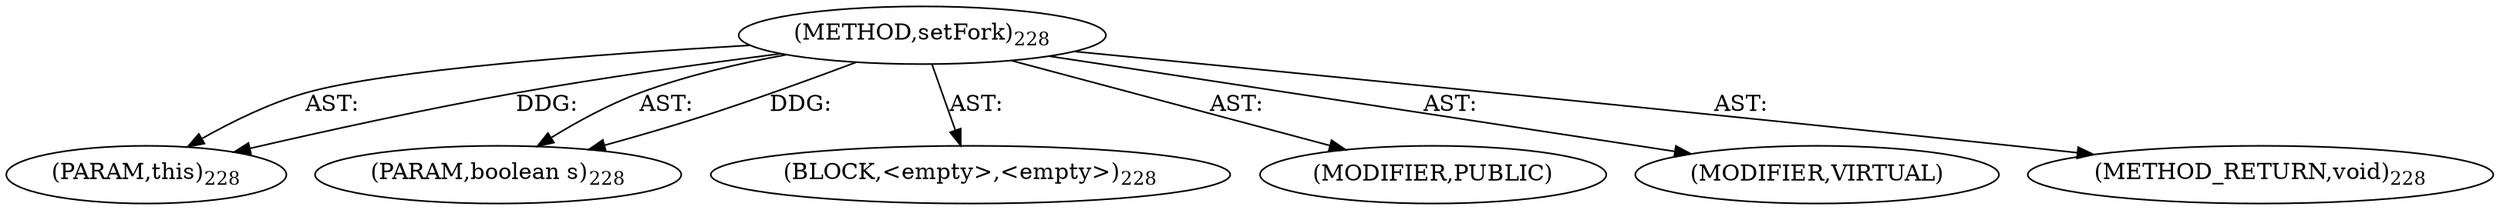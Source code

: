 digraph "setFork" {  
"111669149708" [label = <(METHOD,setFork)<SUB>228</SUB>> ]
"115964117024" [label = <(PARAM,this)<SUB>228</SUB>> ]
"115964117025" [label = <(PARAM,boolean s)<SUB>228</SUB>> ]
"25769803790" [label = <(BLOCK,&lt;empty&gt;,&lt;empty&gt;)<SUB>228</SUB>> ]
"133143986214" [label = <(MODIFIER,PUBLIC)> ]
"133143986215" [label = <(MODIFIER,VIRTUAL)> ]
"128849018892" [label = <(METHOD_RETURN,void)<SUB>228</SUB>> ]
  "111669149708" -> "115964117024"  [ label = "AST: "] 
  "111669149708" -> "115964117025"  [ label = "AST: "] 
  "111669149708" -> "25769803790"  [ label = "AST: "] 
  "111669149708" -> "133143986214"  [ label = "AST: "] 
  "111669149708" -> "133143986215"  [ label = "AST: "] 
  "111669149708" -> "128849018892"  [ label = "AST: "] 
  "111669149708" -> "115964117024"  [ label = "DDG: "] 
  "111669149708" -> "115964117025"  [ label = "DDG: "] 
}
